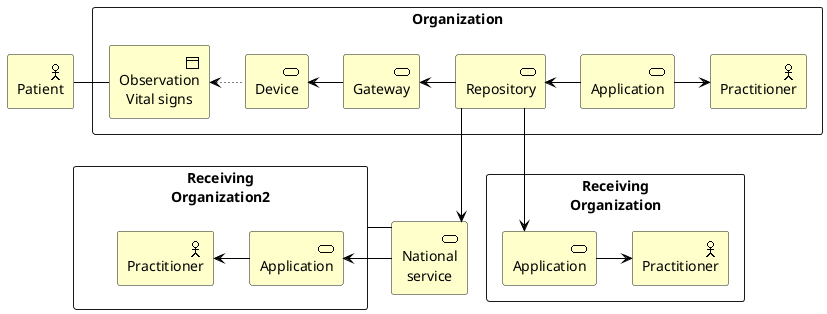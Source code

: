 @startuml
!include <archimate/Archimate>
skinparam linetype ortho

'archimate #Motivation "Samhandlings-\nbehov" as behov <<requirement>>
archimate #Business "Patient" as patient <<actor>>

rectangle "Organization" {
 archimate #Business "Application" as app1 <<service>>
 archimate #Business "Practitioner" as pract1 <<actor>>
 archimate #Business "Repository" as repo <<service>>
 archimate #Business "Device" as device <<service>>
 archimate #Business "Gateway" as gw <<service>>
 archimate #Business "Observation\nVital signs" as obs <<object>>
}

archimate #Business "National\nservice" as pmd <<service>>

rectangle "Receiving\nOrganization" as receiver {
archimate #Business "Practitioner" as pract2 <<actor>>
archimate #Business "Application" as app2 <<service>>
}

rectangle "Receiving\nOrganization2" as receiver2 {
archimate #Business "Application" as app3 <<service>>
archimate #Business "Practitioner" as pract3 <<actor>>
pract3 <-right- app3
}

patient - obs
obs <-[dotted] device
device <- gw
gw <- repo
repo <- app1
'repo <-- app2
repo -down-> pmd
pmd -left- receiver2
app1 -> pract1
app2 -> pract2
repo -down-> app2
app3 <-right- pmd

@enduml